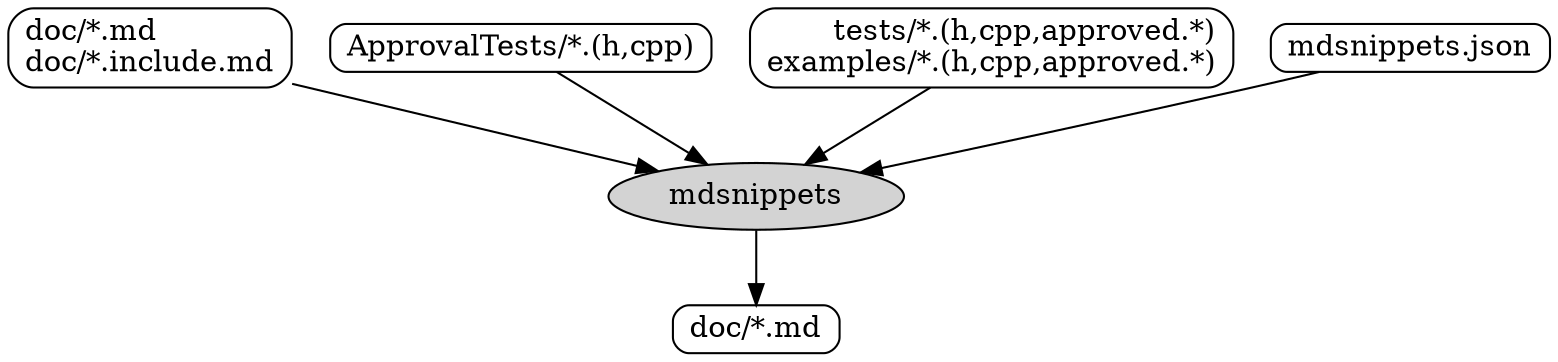 digraph mdsnippets_flow {
    rankdir = "TB"
    node [fontsize = 14, shape = box, style="rounded", height = 0.25]
    edge [fontsize = 14]

    "mdsnippets" [shape = oval, fillcolor = lightgray, style = filled]

    "docs_mdsource_md" [label = "doc/*.md\ldoc/*.include.md"]
    "docs_mdsource_md" -> "mdsnippets"

    "ApprovalTests" [label = "ApprovalTests/*.(h,cpp)"]
    "ApprovalTests" -> "mdsnippets"

    "tests_source" [label = "tests/*.(h,cpp,approved.*)\rexamples/*.(h,cpp,approved.*)"]
    "tests_source" -> "mdsnippets"

    "mdsnippets_json" [label = "mdsnippets.json"]
    "mdsnippets_json" -> "mdsnippets"

    "docs_md" [label = "doc/*.md"]
    "mdsnippets" -> "docs_md"
}
